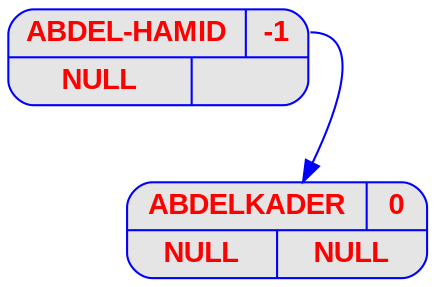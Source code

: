 digraph displayAVL {
	node [
		fontname  = "Arial bold" 
		fontsize  = "14"
		fontcolor = "red"
		style     = "rounded, filled"
		shape     = "record"
		fillcolor = "grey90"
		color     = "blue"
		width     = "2"
	]

	edge [
		color     = "blue"
	]

	"ABDEL-HAMID" [label = "{{<g> ABDEL-HAMID | <d> -1 } | { <g> | <d>}}"];
	"ABDEL-HAMID" [label = "{{<g> ABDEL-HAMID | <d> -1 }| { <g> NULL | <d> }}"];
	"ABDEL-HAMID":d -> "ABDELKADER";
	"ABDELKADER" [label = "{{<g> ABDELKADER | <d> 0 } | { <g> | <d>}}"];
	"ABDELKADER" [label = "{{<g> ABDELKADER | <d> 0 }| { <g> NULL | <d> NULL}}"];
}
